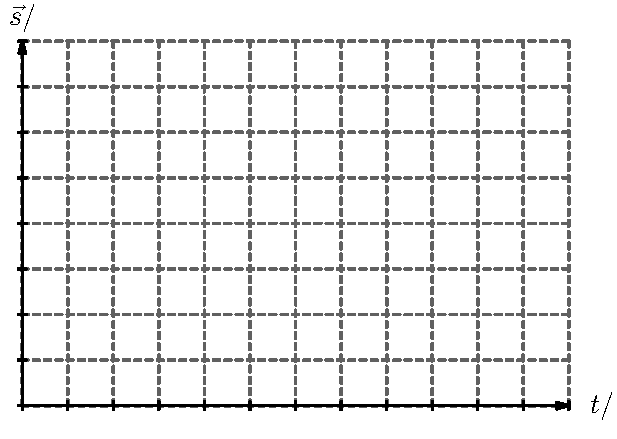  /* Geogebra to Asymptote conversion, documentation at artofproblemsolving.com/Wiki, go to User:Azjps/geogebra */
import graph;
real xmin = 0, xmax = 12, ymin = 0, ymax = 8;  /* image dimensions */

void myship(string suffix) {
  shipout(outprefix()+"_"+suffix);
}

size(10.91310503944411cm); 
real labelscalefactor = 0.5; /* changes label-to-point distance */
pen dps = linewidth(0.7) + fontsize(14); defaultpen(dps); /* default pen style */ 
pen dotstyle = black; /* point style */ 
pen wqwqwq = rgb(0.3764705882352946,0.3764705882352946,0.3764705882352946); 
 /* draw grid of horizontal/vertical lines */
pen gridstyle = linewidth(1.4) + wqwqwq + linetype("2 2"); real gridx = 1, gridy = 1; /* grid intervals */

for(real i = ceil(xmin/gridx)*gridx; i <= floor(xmax/gridx)*gridx; i += gridx)
 draw((i,ymin)--(i,ymax), gridstyle);
for(real i = ceil(ymin/gridy)*gridy; i <= floor(ymax/gridy)*gridy; i += gridy)
 draw((xmin,i)--(xmax,i), gridstyle);
 /* end grid */ 

Label laxis = Label(" "); // The space blanks out the ticks.
laxis.p = fontsize(12);
xaxis(Label("$t$/", embed=Shift, align=4*E),xmin, xmax,defaultpen+black+linewidth(1.2), Ticks(laxis, ticklabel=null, Step = 1, Size = 2), Arrow(6), above = true); 
yaxis(rotate(0)*Label("$\vec{s}$/",align=3*N), ymin, ymax,defaultpen+black+linewidth(1.2), Ticks(laxis, ticklabel=null, Step = 1, Size = 2), Arrow(6), above = true); /* draws axes; NoZero hides '0' label */ 
 /* draw figures */
pen worldline = linewidth(3.6);
//draw((0,4)--(2,0)--(3,0)--(6,3)--(8,6)--(10,6), worldline);

real x1(real t)
{
  if (t<2) return 4-2*t;
  if (t<3) return 0;
  if (t<6) return 0+1*(t-3);
  if (t<8) return 3+1.5*(t-6);
  return 6;
}
//draw(graph(x1, 0, 10), worldline);

 /* dots and labels */
//clip((xmin,ymin)--(xmin,ymax)--(xmax,ymax)--(xmax,ymin)--cycle); 
 /* end of picture */

